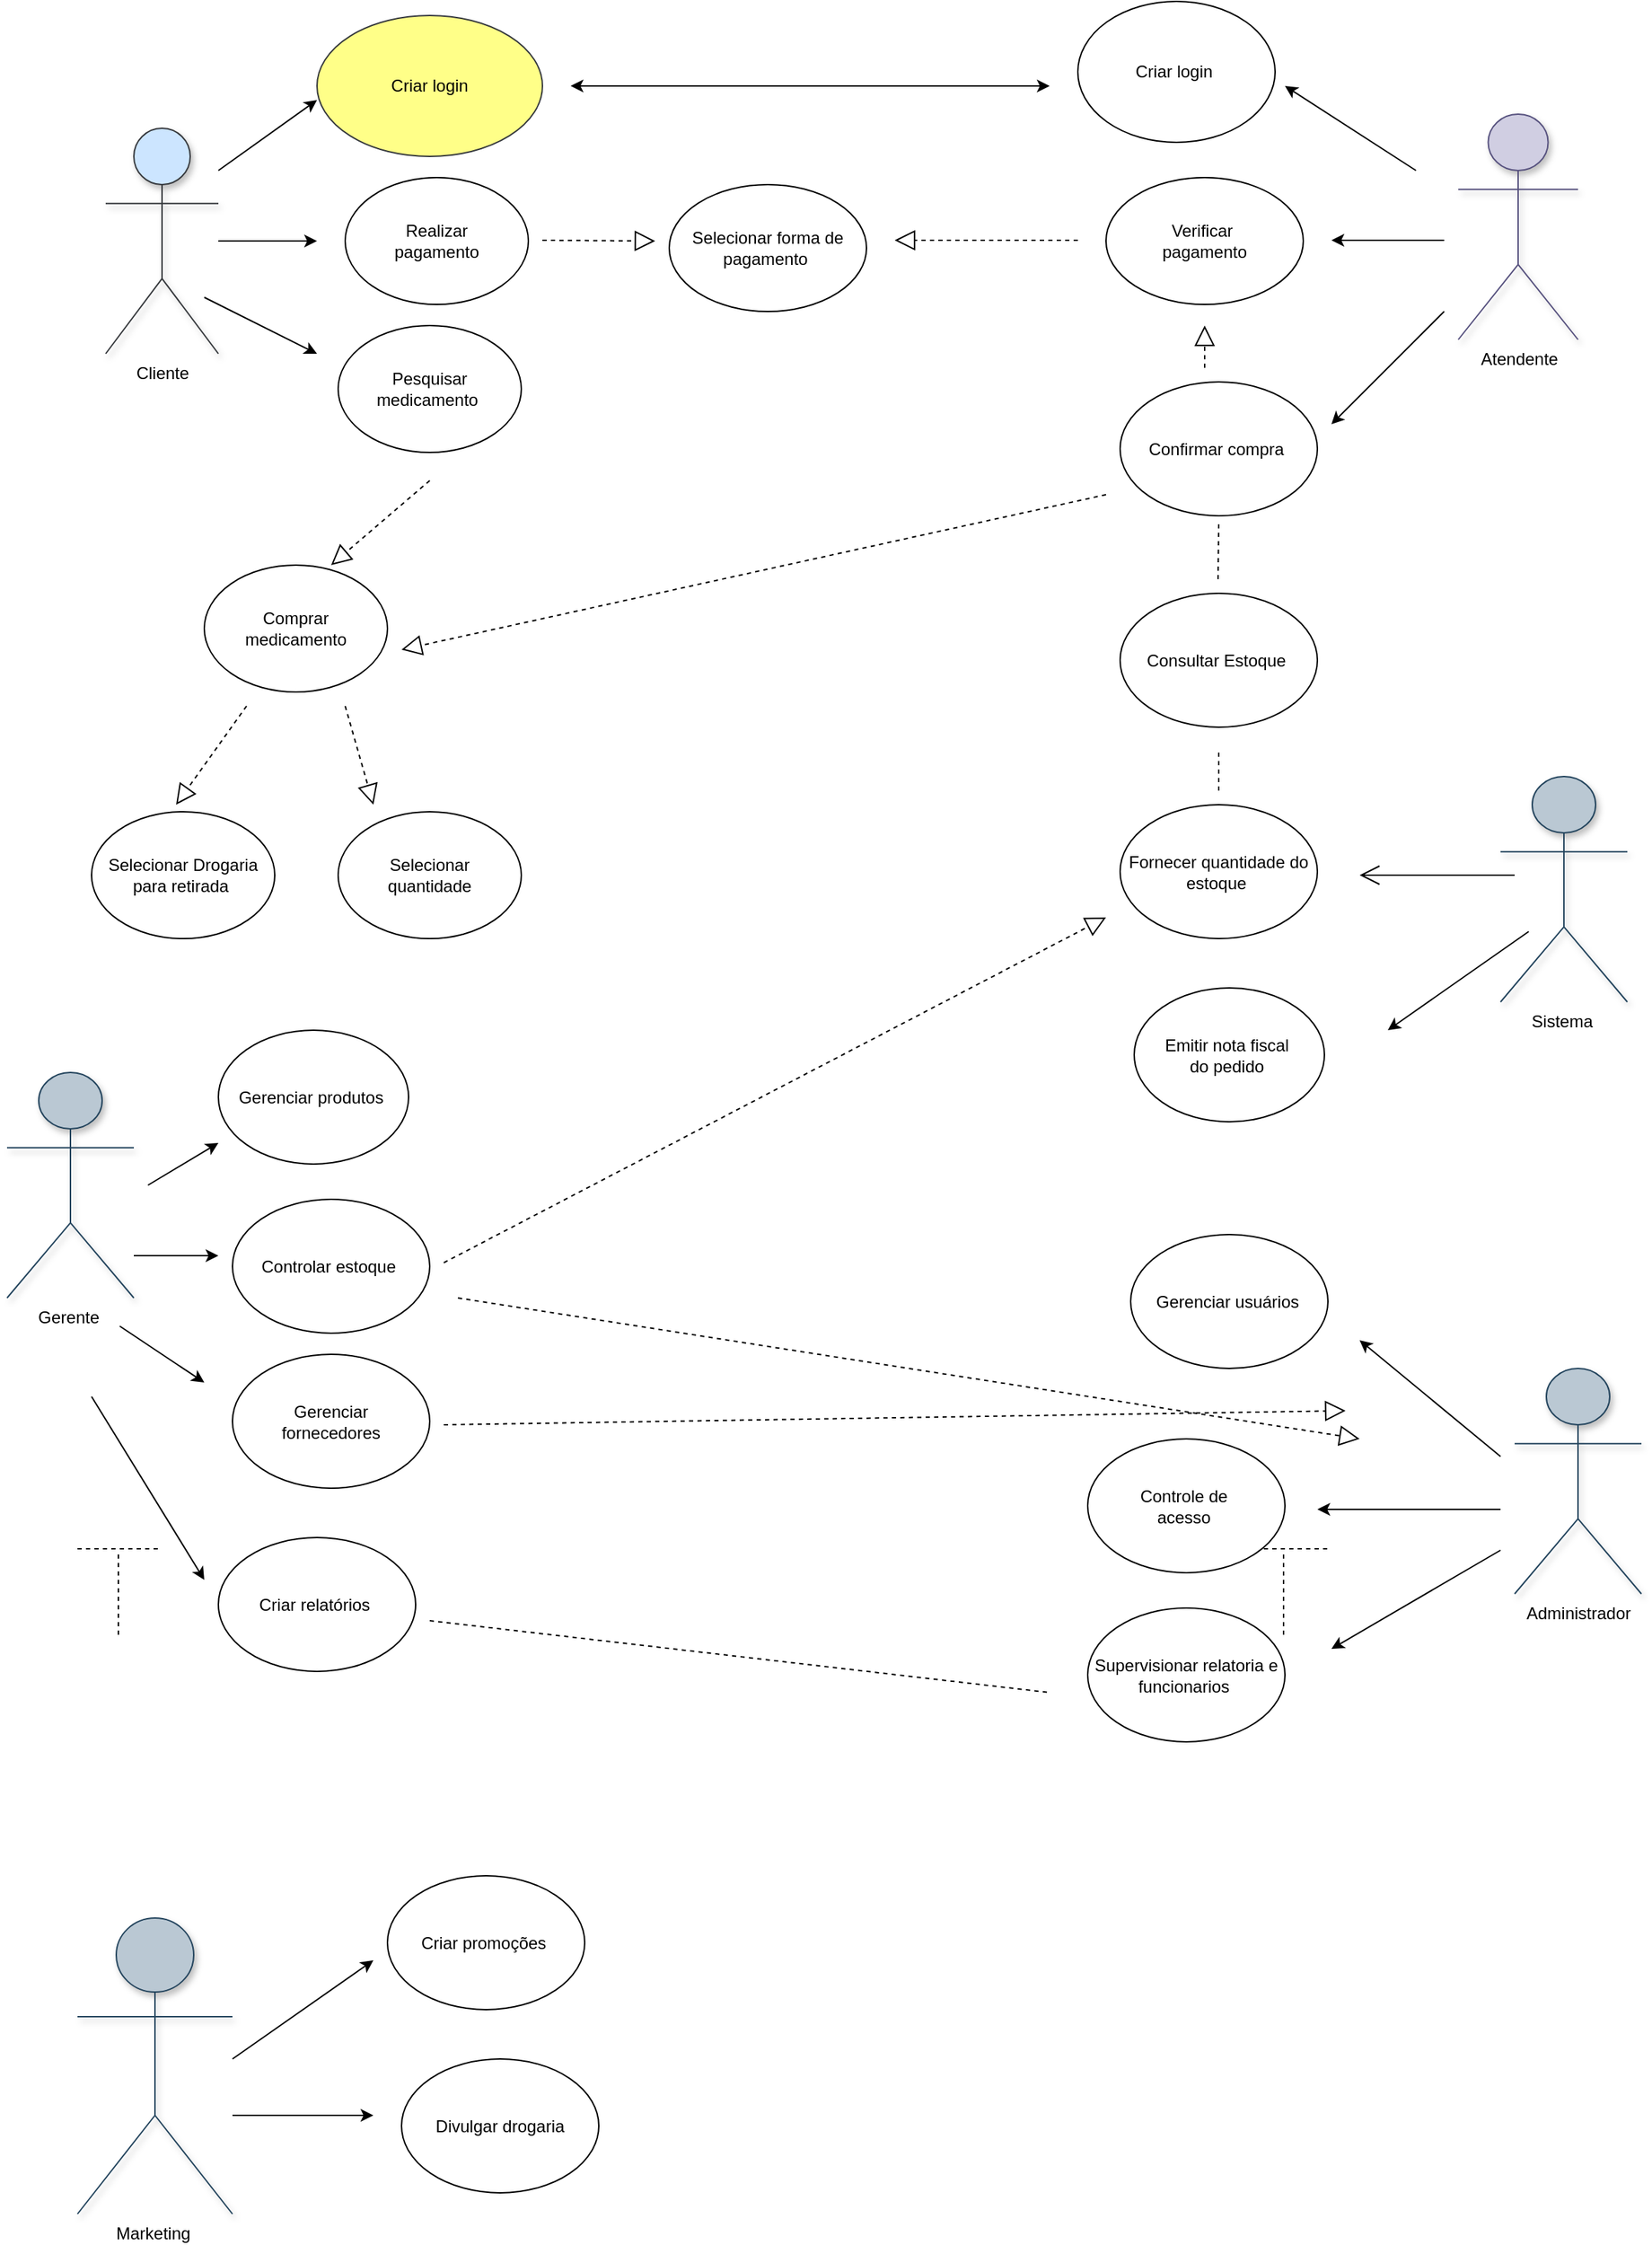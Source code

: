<mxfile version="26.1.3">
  <diagram name="Página-1" id="gC3RrV2aOzcXuzw-rNPh">
    <mxGraphModel dx="2253" dy="781" grid="1" gridSize="10" guides="1" tooltips="1" connect="1" arrows="1" fold="1" page="1" pageScale="1" pageWidth="827" pageHeight="1169" math="0" shadow="0">
      <root>
        <mxCell id="0" />
        <mxCell id="1" parent="0" />
        <mxCell id="Yk6kG_hu-b-GHQAvHQXt-1" value="" style="endArrow=none;dashed=1;html=1;rounded=0;" edge="1" parent="1">
          <mxGeometry width="50" height="50" relative="1" as="geometry">
            <mxPoint x="-30" y="1168" as="sourcePoint" />
            <mxPoint x="30" y="1168" as="targetPoint" />
          </mxGeometry>
        </mxCell>
        <mxCell id="Yk6kG_hu-b-GHQAvHQXt-3" value="Cliente" style="shape=umlActor;verticalLabelPosition=bottom;verticalAlign=top;html=1;outlineConnect=0;fillColor=#cce5ff;strokeColor=#36393d;shadow=1;" vertex="1" parent="1">
          <mxGeometry x="-10" y="160" width="80" height="160" as="geometry" />
        </mxCell>
        <mxCell id="Yk6kG_hu-b-GHQAvHQXt-4" value="" style="endArrow=none;dashed=1;html=1;rounded=0;" edge="1" parent="1">
          <mxGeometry width="50" height="50" relative="1" as="geometry">
            <mxPoint x="800" y="1168" as="sourcePoint" />
            <mxPoint x="860" y="1168" as="targetPoint" />
          </mxGeometry>
        </mxCell>
        <mxCell id="Yk6kG_hu-b-GHQAvHQXt-7" value="" style="endArrow=classic;html=1;rounded=0;" edge="1" parent="1">
          <mxGeometry width="50" height="50" relative="1" as="geometry">
            <mxPoint x="70" y="190" as="sourcePoint" />
            <mxPoint x="140" y="140" as="targetPoint" />
          </mxGeometry>
        </mxCell>
        <mxCell id="Yk6kG_hu-b-GHQAvHQXt-9" value="" style="endArrow=classic;html=1;rounded=0;" edge="1" parent="1">
          <mxGeometry width="50" height="50" relative="1" as="geometry">
            <mxPoint x="70" y="240" as="sourcePoint" />
            <mxPoint x="140" y="240" as="targetPoint" />
          </mxGeometry>
        </mxCell>
        <mxCell id="Yk6kG_hu-b-GHQAvHQXt-10" value="" style="endArrow=classic;html=1;rounded=0;" edge="1" parent="1">
          <mxGeometry width="50" height="50" relative="1" as="geometry">
            <mxPoint x="60" y="280" as="sourcePoint" />
            <mxPoint x="140" y="320" as="targetPoint" />
          </mxGeometry>
        </mxCell>
        <mxCell id="Yk6kG_hu-b-GHQAvHQXt-12" value="Pesquisar medicamento&amp;nbsp;" style="ellipse;whiteSpace=wrap;html=1;" vertex="1" parent="1">
          <mxGeometry x="155" y="300" width="130" height="90" as="geometry" />
        </mxCell>
        <mxCell id="Yk6kG_hu-b-GHQAvHQXt-13" value="Criar login" style="ellipse;whiteSpace=wrap;html=1;fillColor=#ffff88;strokeColor=#36393d;" vertex="1" parent="1">
          <mxGeometry x="140" y="80" width="160" height="100" as="geometry" />
        </mxCell>
        <mxCell id="Yk6kG_hu-b-GHQAvHQXt-14" value="Atendente" style="shape=umlActor;verticalLabelPosition=bottom;verticalAlign=top;html=1;outlineConnect=0;fillColor=#d0cee2;strokeColor=#56517e;shadow=1;" vertex="1" parent="1">
          <mxGeometry x="950" y="150" width="85" height="160" as="geometry" />
        </mxCell>
        <mxCell id="Yk6kG_hu-b-GHQAvHQXt-15" value="" style="endArrow=classic;html=1;rounded=0;" edge="1" parent="1">
          <mxGeometry width="50" height="50" relative="1" as="geometry">
            <mxPoint x="940" y="239.5" as="sourcePoint" />
            <mxPoint x="860" y="239.5" as="targetPoint" />
          </mxGeometry>
        </mxCell>
        <mxCell id="Yk6kG_hu-b-GHQAvHQXt-16" value="" style="endArrow=classic;html=1;rounded=0;" edge="1" parent="1">
          <mxGeometry width="50" height="50" relative="1" as="geometry">
            <mxPoint x="920" y="190" as="sourcePoint" />
            <mxPoint x="827" y="130" as="targetPoint" />
          </mxGeometry>
        </mxCell>
        <mxCell id="Yk6kG_hu-b-GHQAvHQXt-18" value="Selecionar&lt;div&gt;&amp;nbsp;quantidade&amp;nbsp;&lt;/div&gt;" style="ellipse;whiteSpace=wrap;html=1;" vertex="1" parent="1">
          <mxGeometry x="155" y="645" width="130" height="90" as="geometry" />
        </mxCell>
        <mxCell id="Yk6kG_hu-b-GHQAvHQXt-19" value="Comprar&lt;div&gt;&amp;nbsp;medicamento&amp;nbsp;&lt;/div&gt;" style="ellipse;whiteSpace=wrap;html=1;" vertex="1" parent="1">
          <mxGeometry x="60" y="470" width="130" height="90" as="geometry" />
        </mxCell>
        <mxCell id="Yk6kG_hu-b-GHQAvHQXt-20" value="Selecionar Drogaria para retirada&amp;nbsp;" style="ellipse;whiteSpace=wrap;html=1;" vertex="1" parent="1">
          <mxGeometry x="-20" y="645" width="130" height="90" as="geometry" />
        </mxCell>
        <mxCell id="Yk6kG_hu-b-GHQAvHQXt-22" value="" style="endArrow=block;dashed=1;endFill=0;endSize=12;html=1;rounded=0;" edge="1" parent="1">
          <mxGeometry width="160" relative="1" as="geometry">
            <mxPoint x="90" y="570" as="sourcePoint" />
            <mxPoint x="40" y="640" as="targetPoint" />
          </mxGeometry>
        </mxCell>
        <mxCell id="Yk6kG_hu-b-GHQAvHQXt-23" value="" style="endArrow=block;dashed=1;endFill=0;endSize=12;html=1;rounded=0;" edge="1" parent="1">
          <mxGeometry width="160" relative="1" as="geometry">
            <mxPoint x="160" y="570" as="sourcePoint" />
            <mxPoint x="180" y="640" as="targetPoint" />
          </mxGeometry>
        </mxCell>
        <mxCell id="Yk6kG_hu-b-GHQAvHQXt-24" value="" style="endArrow=block;dashed=1;endFill=0;endSize=12;html=1;rounded=0;" edge="1" parent="1">
          <mxGeometry width="160" relative="1" as="geometry">
            <mxPoint x="220" y="410" as="sourcePoint" />
            <mxPoint x="150" y="470" as="targetPoint" />
          </mxGeometry>
        </mxCell>
        <mxCell id="Yk6kG_hu-b-GHQAvHQXt-25" value="Realizar&lt;div&gt;&amp;nbsp;pagamento&amp;nbsp;&lt;/div&gt;" style="ellipse;whiteSpace=wrap;html=1;" vertex="1" parent="1">
          <mxGeometry x="160" y="195" width="130" height="90" as="geometry" />
        </mxCell>
        <mxCell id="Yk6kG_hu-b-GHQAvHQXt-26" value="" style="endArrow=block;dashed=1;endFill=0;endSize=12;html=1;rounded=0;" edge="1" parent="1">
          <mxGeometry width="160" relative="1" as="geometry">
            <mxPoint x="300" y="239.5" as="sourcePoint" />
            <mxPoint x="380" y="240" as="targetPoint" />
          </mxGeometry>
        </mxCell>
        <mxCell id="Yk6kG_hu-b-GHQAvHQXt-27" value="Selecionar forma de pagamento&amp;nbsp;" style="ellipse;whiteSpace=wrap;html=1;" vertex="1" parent="1">
          <mxGeometry x="390" y="200" width="140" height="90" as="geometry" />
        </mxCell>
        <mxCell id="Yk6kG_hu-b-GHQAvHQXt-28" value="Verificar&amp;nbsp;&lt;div&gt;&amp;nbsp;pagamento&amp;nbsp;&lt;/div&gt;" style="ellipse;whiteSpace=wrap;html=1;" vertex="1" parent="1">
          <mxGeometry x="700" y="195" width="140" height="90" as="geometry" />
        </mxCell>
        <mxCell id="Yk6kG_hu-b-GHQAvHQXt-30" value="" style="endArrow=block;dashed=1;endFill=0;endSize=12;html=1;rounded=0;" edge="1" parent="1">
          <mxGeometry width="160" relative="1" as="geometry">
            <mxPoint x="680" y="239.5" as="sourcePoint" />
            <mxPoint x="550" y="239.5" as="targetPoint" />
          </mxGeometry>
        </mxCell>
        <mxCell id="Yk6kG_hu-b-GHQAvHQXt-31" value="Criar login&amp;nbsp;" style="ellipse;whiteSpace=wrap;html=1;" vertex="1" parent="1">
          <mxGeometry x="680" y="70" width="140" height="100" as="geometry" />
        </mxCell>
        <mxCell id="Yk6kG_hu-b-GHQAvHQXt-32" value="" style="endArrow=classic;startArrow=classic;html=1;rounded=0;" edge="1" parent="1">
          <mxGeometry width="50" height="50" relative="1" as="geometry">
            <mxPoint x="320" y="130" as="sourcePoint" />
            <mxPoint x="660" y="130" as="targetPoint" />
          </mxGeometry>
        </mxCell>
        <mxCell id="Yk6kG_hu-b-GHQAvHQXt-33" value="" style="endArrow=classic;html=1;rounded=0;" edge="1" parent="1">
          <mxGeometry width="50" height="50" relative="1" as="geometry">
            <mxPoint x="940" y="290" as="sourcePoint" />
            <mxPoint x="860" y="370" as="targetPoint" />
          </mxGeometry>
        </mxCell>
        <mxCell id="Yk6kG_hu-b-GHQAvHQXt-35" value="Confirmar compra&amp;nbsp;" style="ellipse;whiteSpace=wrap;html=1;" vertex="1" parent="1">
          <mxGeometry x="710" y="340" width="140" height="95" as="geometry" />
        </mxCell>
        <mxCell id="Yk6kG_hu-b-GHQAvHQXt-36" value="" style="endArrow=block;dashed=1;endFill=0;endSize=12;html=1;rounded=0;" edge="1" parent="1">
          <mxGeometry width="160" relative="1" as="geometry">
            <mxPoint x="770" y="330" as="sourcePoint" />
            <mxPoint x="770" y="300" as="targetPoint" />
          </mxGeometry>
        </mxCell>
        <mxCell id="Yk6kG_hu-b-GHQAvHQXt-37" value="" style="endArrow=block;dashed=1;endFill=0;endSize=12;html=1;rounded=0;" edge="1" parent="1">
          <mxGeometry width="160" relative="1" as="geometry">
            <mxPoint x="700" y="420" as="sourcePoint" />
            <mxPoint x="200" y="530" as="targetPoint" />
          </mxGeometry>
        </mxCell>
        <mxCell id="Yk6kG_hu-b-GHQAvHQXt-38" value="Sistema&amp;nbsp;" style="shape=umlActor;verticalLabelPosition=bottom;verticalAlign=top;html=1;fillColor=#bac8d3;strokeColor=#23445d;shadow=1;" vertex="1" parent="1">
          <mxGeometry x="980" y="620" width="90" height="160" as="geometry" />
        </mxCell>
        <mxCell id="Yk6kG_hu-b-GHQAvHQXt-39" value="" style="endArrow=open;endFill=1;endSize=12;html=1;rounded=0;" edge="1" parent="1">
          <mxGeometry width="160" relative="1" as="geometry">
            <mxPoint x="990" y="690" as="sourcePoint" />
            <mxPoint x="880" y="690" as="targetPoint" />
          </mxGeometry>
        </mxCell>
        <mxCell id="Yk6kG_hu-b-GHQAvHQXt-40" value="Fornecer quantidade do estoque&amp;nbsp;" style="ellipse;whiteSpace=wrap;html=1;" vertex="1" parent="1">
          <mxGeometry x="710" y="640" width="140" height="95" as="geometry" />
        </mxCell>
        <mxCell id="Yk6kG_hu-b-GHQAvHQXt-41" value="Consultar Estoque&amp;nbsp;" style="ellipse;whiteSpace=wrap;html=1;" vertex="1" parent="1">
          <mxGeometry x="710" y="490" width="140" height="95" as="geometry" />
        </mxCell>
        <mxCell id="Yk6kG_hu-b-GHQAvHQXt-43" value="" style="endArrow=none;dashed=1;html=1;rounded=0;" edge="1" parent="1">
          <mxGeometry width="50" height="50" relative="1" as="geometry">
            <mxPoint x="779.5" y="480" as="sourcePoint" />
            <mxPoint x="780" y="440" as="targetPoint" />
          </mxGeometry>
        </mxCell>
        <mxCell id="Yk6kG_hu-b-GHQAvHQXt-44" value="" style="endArrow=none;dashed=1;html=1;rounded=0;" edge="1" parent="1">
          <mxGeometry width="50" height="50" relative="1" as="geometry">
            <mxPoint x="780" y="630" as="sourcePoint" />
            <mxPoint x="780" y="600" as="targetPoint" />
          </mxGeometry>
        </mxCell>
        <mxCell id="Yk6kG_hu-b-GHQAvHQXt-45" value="" style="endArrow=classic;html=1;rounded=0;" edge="1" parent="1">
          <mxGeometry width="50" height="50" relative="1" as="geometry">
            <mxPoint x="1000" y="730" as="sourcePoint" />
            <mxPoint x="900" y="800" as="targetPoint" />
          </mxGeometry>
        </mxCell>
        <mxCell id="Yk6kG_hu-b-GHQAvHQXt-46" value="Emitir nota fiscal&amp;nbsp;&lt;div&gt;do pedido&amp;nbsp;&lt;/div&gt;" style="ellipse;whiteSpace=wrap;html=1;" vertex="1" parent="1">
          <mxGeometry x="720" y="770" width="135" height="95" as="geometry" />
        </mxCell>
        <mxCell id="Yk6kG_hu-b-GHQAvHQXt-48" value="Gerente&amp;nbsp;" style="shape=umlActor;verticalLabelPosition=bottom;verticalAlign=top;html=1;outlineConnect=0;fillColor=#bac8d3;strokeColor=#23445d;shadow=1;" vertex="1" parent="1">
          <mxGeometry x="-80" y="830" width="90" height="160" as="geometry" />
        </mxCell>
        <mxCell id="Yk6kG_hu-b-GHQAvHQXt-49" value="" style="endArrow=classic;html=1;rounded=0;" edge="1" parent="1">
          <mxGeometry width="50" height="50" relative="1" as="geometry">
            <mxPoint x="20" y="910" as="sourcePoint" />
            <mxPoint x="70" y="880" as="targetPoint" />
          </mxGeometry>
        </mxCell>
        <mxCell id="Yk6kG_hu-b-GHQAvHQXt-50" value="Controlar estoque&amp;nbsp;" style="ellipse;whiteSpace=wrap;html=1;" vertex="1" parent="1">
          <mxGeometry x="80" y="920" width="140" height="95" as="geometry" />
        </mxCell>
        <mxCell id="Yk6kG_hu-b-GHQAvHQXt-51" value="Gerenciar produtos&amp;nbsp;" style="ellipse;whiteSpace=wrap;html=1;" vertex="1" parent="1">
          <mxGeometry x="70" y="800" width="135" height="95" as="geometry" />
        </mxCell>
        <mxCell id="Yk6kG_hu-b-GHQAvHQXt-52" value="Gerenciar&lt;div&gt;&amp;nbsp;fornecedores&amp;nbsp;&lt;/div&gt;" style="ellipse;whiteSpace=wrap;html=1;" vertex="1" parent="1">
          <mxGeometry x="80" y="1030" width="140" height="95" as="geometry" />
        </mxCell>
        <mxCell id="Yk6kG_hu-b-GHQAvHQXt-53" value="" style="endArrow=classic;html=1;rounded=0;" edge="1" parent="1">
          <mxGeometry width="50" height="50" relative="1" as="geometry">
            <mxPoint x="10" y="960" as="sourcePoint" />
            <mxPoint x="70" y="960" as="targetPoint" />
          </mxGeometry>
        </mxCell>
        <mxCell id="Yk6kG_hu-b-GHQAvHQXt-54" value="" style="endArrow=block;dashed=1;endFill=0;endSize=12;html=1;rounded=0;" edge="1" parent="1">
          <mxGeometry width="160" relative="1" as="geometry">
            <mxPoint x="230" y="965" as="sourcePoint" />
            <mxPoint x="700" y="720" as="targetPoint" />
          </mxGeometry>
        </mxCell>
        <mxCell id="Yk6kG_hu-b-GHQAvHQXt-55" value="" style="endArrow=classic;html=1;rounded=0;" edge="1" parent="1">
          <mxGeometry width="50" height="50" relative="1" as="geometry">
            <mxPoint y="1010" as="sourcePoint" />
            <mxPoint x="60" y="1050" as="targetPoint" />
          </mxGeometry>
        </mxCell>
        <mxCell id="Yk6kG_hu-b-GHQAvHQXt-57" value="" style="endArrow=none;dashed=1;html=1;rounded=0;" edge="1" parent="1">
          <mxGeometry width="50" height="50" relative="1" as="geometry">
            <mxPoint x="-1" y="1229" as="sourcePoint" />
            <mxPoint x="-1" y="1169" as="targetPoint" />
          </mxGeometry>
        </mxCell>
        <mxCell id="Yk6kG_hu-b-GHQAvHQXt-58" value="" style="endArrow=none;dashed=1;html=1;rounded=0;" edge="1" parent="1">
          <mxGeometry width="50" height="50" relative="1" as="geometry">
            <mxPoint x="826" y="1229" as="sourcePoint" />
            <mxPoint x="826" y="1169" as="targetPoint" />
          </mxGeometry>
        </mxCell>
        <mxCell id="Yk6kG_hu-b-GHQAvHQXt-59" value="" style="endArrow=classic;html=1;rounded=0;" edge="1" parent="1">
          <mxGeometry width="50" height="50" relative="1" as="geometry">
            <mxPoint x="-20" y="1060" as="sourcePoint" />
            <mxPoint x="60" y="1190" as="targetPoint" />
          </mxGeometry>
        </mxCell>
        <mxCell id="Yk6kG_hu-b-GHQAvHQXt-60" value="Criar relatórios&amp;nbsp;" style="ellipse;whiteSpace=wrap;html=1;" vertex="1" parent="1">
          <mxGeometry x="70" y="1160" width="140" height="95" as="geometry" />
        </mxCell>
        <mxCell id="Yk6kG_hu-b-GHQAvHQXt-61" value="Administrador" style="shape=umlActor;verticalLabelPosition=bottom;verticalAlign=top;html=1;outlineConnect=0;fillColor=#bac8d3;strokeColor=#23445d;shadow=1;" vertex="1" parent="1">
          <mxGeometry x="990" y="1040" width="90" height="160" as="geometry" />
        </mxCell>
        <mxCell id="Yk6kG_hu-b-GHQAvHQXt-62" value="" style="endArrow=classic;html=1;rounded=0;" edge="1" parent="1">
          <mxGeometry width="50" height="50" relative="1" as="geometry">
            <mxPoint x="980" y="1102.5" as="sourcePoint" />
            <mxPoint x="880" y="1020" as="targetPoint" />
          </mxGeometry>
        </mxCell>
        <mxCell id="Yk6kG_hu-b-GHQAvHQXt-63" value="" style="endArrow=classic;html=1;rounded=0;" edge="1" parent="1">
          <mxGeometry width="50" height="50" relative="1" as="geometry">
            <mxPoint x="980" y="1140" as="sourcePoint" />
            <mxPoint x="850" y="1140" as="targetPoint" />
          </mxGeometry>
        </mxCell>
        <mxCell id="Yk6kG_hu-b-GHQAvHQXt-64" value="" style="endArrow=classic;html=1;rounded=0;" edge="1" parent="1">
          <mxGeometry width="50" height="50" relative="1" as="geometry">
            <mxPoint x="980" y="1169" as="sourcePoint" />
            <mxPoint x="860" y="1239" as="targetPoint" />
          </mxGeometry>
        </mxCell>
        <mxCell id="Yk6kG_hu-b-GHQAvHQXt-65" value="Gerenciar usuários&amp;nbsp;" style="ellipse;whiteSpace=wrap;html=1;" vertex="1" parent="1">
          <mxGeometry x="717.5" y="945" width="140" height="95" as="geometry" />
        </mxCell>
        <mxCell id="Yk6kG_hu-b-GHQAvHQXt-66" value="Controle de&amp;nbsp;&lt;div&gt;acesso&amp;nbsp;&lt;/div&gt;" style="ellipse;whiteSpace=wrap;html=1;" vertex="1" parent="1">
          <mxGeometry x="687" y="1090" width="140" height="95" as="geometry" />
        </mxCell>
        <mxCell id="Yk6kG_hu-b-GHQAvHQXt-68" value="" style="endArrow=block;dashed=1;endFill=0;endSize=12;html=1;rounded=0;" edge="1" parent="1">
          <mxGeometry width="160" relative="1" as="geometry">
            <mxPoint x="240" y="990" as="sourcePoint" />
            <mxPoint x="880" y="1090" as="targetPoint" />
          </mxGeometry>
        </mxCell>
        <mxCell id="Yk6kG_hu-b-GHQAvHQXt-69" value="" style="endArrow=block;dashed=1;endFill=0;endSize=12;html=1;rounded=0;" edge="1" parent="1">
          <mxGeometry width="160" relative="1" as="geometry">
            <mxPoint x="230" y="1080" as="sourcePoint" />
            <mxPoint x="870" y="1070" as="targetPoint" />
          </mxGeometry>
        </mxCell>
        <mxCell id="Yk6kG_hu-b-GHQAvHQXt-70" value="Supervisionar relatoria e funcionarios&amp;nbsp;" style="ellipse;whiteSpace=wrap;html=1;" vertex="1" parent="1">
          <mxGeometry x="687" y="1210" width="140" height="95" as="geometry" />
        </mxCell>
        <mxCell id="Yk6kG_hu-b-GHQAvHQXt-71" value="" style="endArrow=none;dashed=1;html=1;rounded=0;" edge="1" parent="1">
          <mxGeometry width="50" height="50" relative="1" as="geometry">
            <mxPoint x="220" y="1219" as="sourcePoint" />
            <mxPoint x="660" y="1270" as="targetPoint" />
          </mxGeometry>
        </mxCell>
        <mxCell id="Yk6kG_hu-b-GHQAvHQXt-72" value="Marketing&amp;nbsp;" style="shape=umlActor;verticalLabelPosition=bottom;verticalAlign=top;html=1;outlineConnect=0;fillColor=#bac8d3;strokeColor=#23445d;shadow=1;" vertex="1" parent="1">
          <mxGeometry x="-30" y="1430" width="110" height="210" as="geometry" />
        </mxCell>
        <mxCell id="Yk6kG_hu-b-GHQAvHQXt-73" value="" style="endArrow=classic;html=1;rounded=0;" edge="1" parent="1">
          <mxGeometry width="50" height="50" relative="1" as="geometry">
            <mxPoint x="80" y="1530" as="sourcePoint" />
            <mxPoint x="180" y="1460" as="targetPoint" />
          </mxGeometry>
        </mxCell>
        <mxCell id="Yk6kG_hu-b-GHQAvHQXt-75" value="" style="endArrow=classic;html=1;rounded=0;" edge="1" parent="1">
          <mxGeometry width="50" height="50" relative="1" as="geometry">
            <mxPoint x="80" y="1570" as="sourcePoint" />
            <mxPoint x="180" y="1570" as="targetPoint" />
          </mxGeometry>
        </mxCell>
        <mxCell id="Yk6kG_hu-b-GHQAvHQXt-77" value="Criar promoções&amp;nbsp;" style="ellipse;whiteSpace=wrap;html=1;" vertex="1" parent="1">
          <mxGeometry x="190" y="1400" width="140" height="95" as="geometry" />
        </mxCell>
        <mxCell id="Yk6kG_hu-b-GHQAvHQXt-78" value="Divulgar drogaria" style="ellipse;whiteSpace=wrap;html=1;" vertex="1" parent="1">
          <mxGeometry x="200" y="1530" width="140" height="95" as="geometry" />
        </mxCell>
      </root>
    </mxGraphModel>
  </diagram>
</mxfile>
